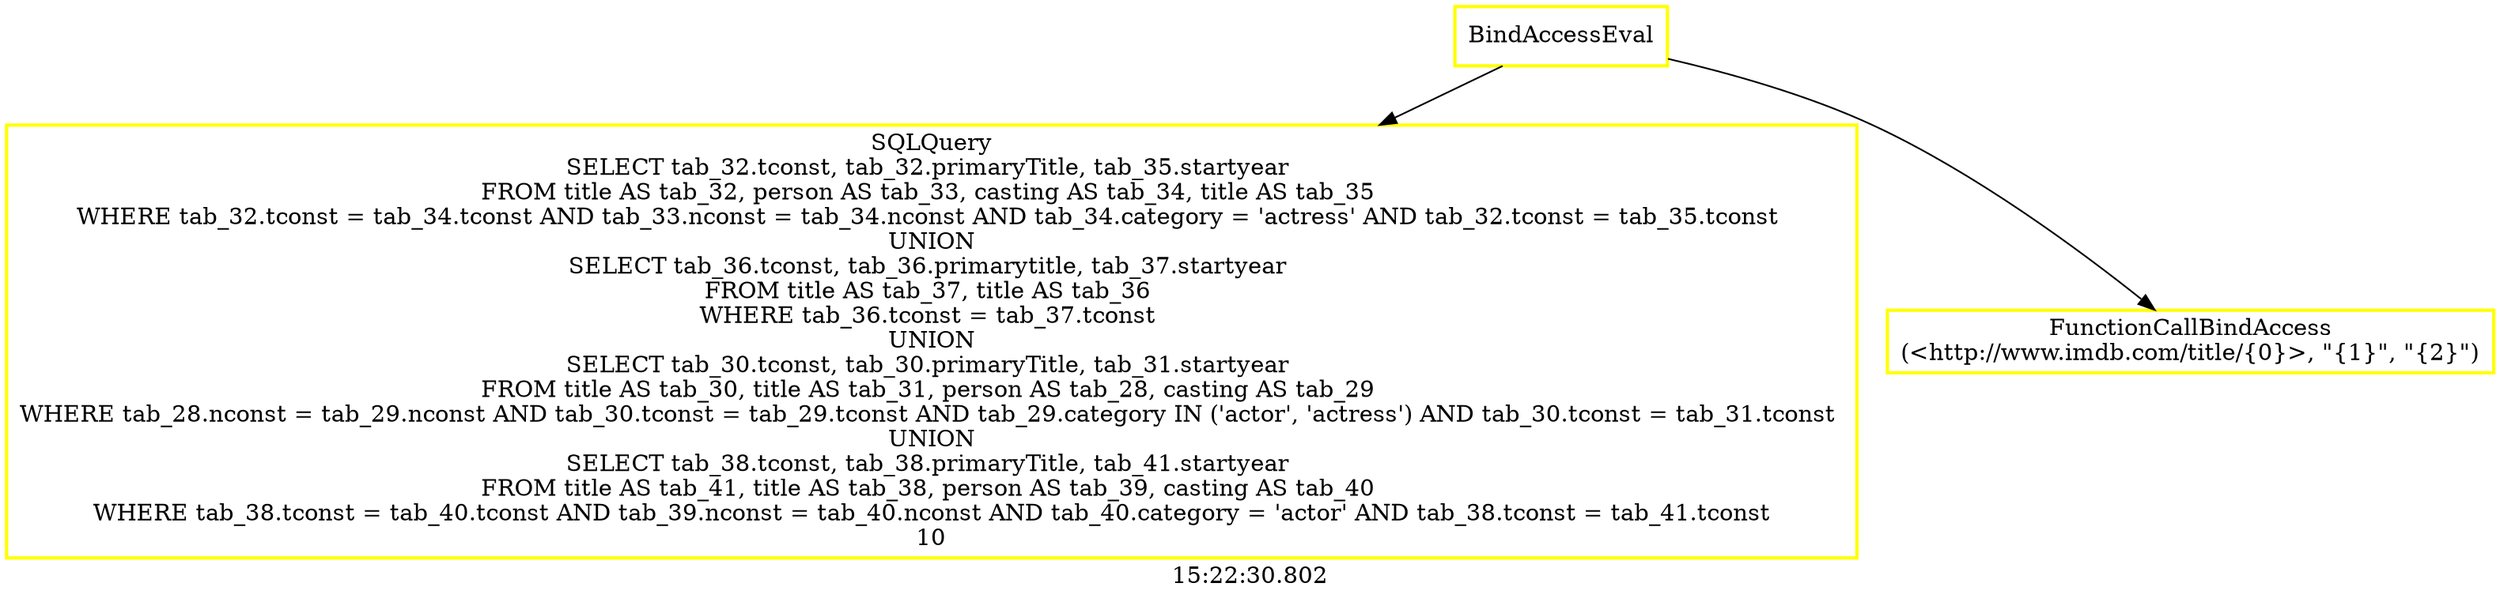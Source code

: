 digraph  g{ graph[label = "15:22:30.802"]
node [shape=rectangle, color=black, fontcolor=black, style=bold] edge [color=black] 0 [label="BindAccessEval", color = yellow] ; 
1 [label="SQLQuery
SELECT tab_32.tconst, tab_32.primaryTitle, tab_35.startyear 
FROM title AS tab_32, person AS tab_33, casting AS tab_34, title AS tab_35 
WHERE tab_32.tconst = tab_34.tconst AND tab_33.nconst = tab_34.nconst AND tab_34.category = 'actress' AND tab_32.tconst = tab_35.tconst 
UNION
SELECT tab_36.tconst, tab_36.primarytitle, tab_37.startyear 
FROM title AS tab_37, title AS tab_36 
WHERE tab_36.tconst = tab_37.tconst 
UNION
SELECT tab_30.tconst, tab_30.primaryTitle, tab_31.startyear 
FROM title AS tab_30, title AS tab_31, person AS tab_28, casting AS tab_29 
WHERE tab_28.nconst = tab_29.nconst AND tab_30.tconst = tab_29.tconst AND tab_29.category IN ('actor', 'actress') AND tab_30.tconst = tab_31.tconst 
UNION
SELECT tab_38.tconst, tab_38.primaryTitle, tab_41.startyear 
FROM title AS tab_41, title AS tab_38, person AS tab_39, casting AS tab_40 
WHERE tab_38.tconst = tab_40.tconst AND tab_39.nconst = tab_40.nconst AND tab_40.category = 'actor' AND tab_38.tconst = tab_41.tconst
10", color = yellow] ; 
0 -> 1 ; 
2 [label="FunctionCallBindAccess
(<http://www.imdb.com/title/{0}>, \"{1}\", \"{2}\")", color = yellow] ; 
0 -> 2 ; 
}

